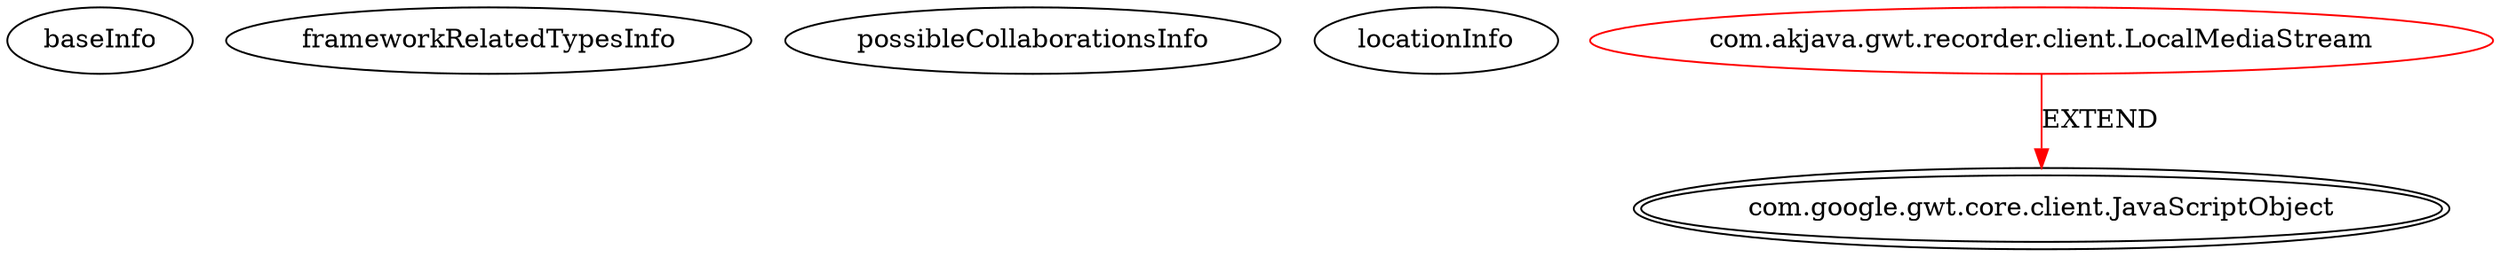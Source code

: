 digraph {
baseInfo[graphId=648,category="extension_graph",isAnonymous=false,possibleRelation=false]
frameworkRelatedTypesInfo[0="com.google.gwt.core.client.JavaScriptObject"]
possibleCollaborationsInfo[]
locationInfo[projectName="akjava-GWTRecorderjs",filePath="/akjava-GWTRecorderjs/GWTRecorderjs-master/src/com/akjava/gwt/recorder/client/LocalMediaStream.java",contextSignature="LocalMediaStream",graphId="648"]
0[label="com.akjava.gwt.recorder.client.LocalMediaStream",vertexType="ROOT_CLIENT_CLASS_DECLARATION",isFrameworkType=false,color=red]
1[label="com.google.gwt.core.client.JavaScriptObject",vertexType="FRAMEWORK_CLASS_TYPE",isFrameworkType=true,peripheries=2]
0->1[label="EXTEND",color=red]
}
